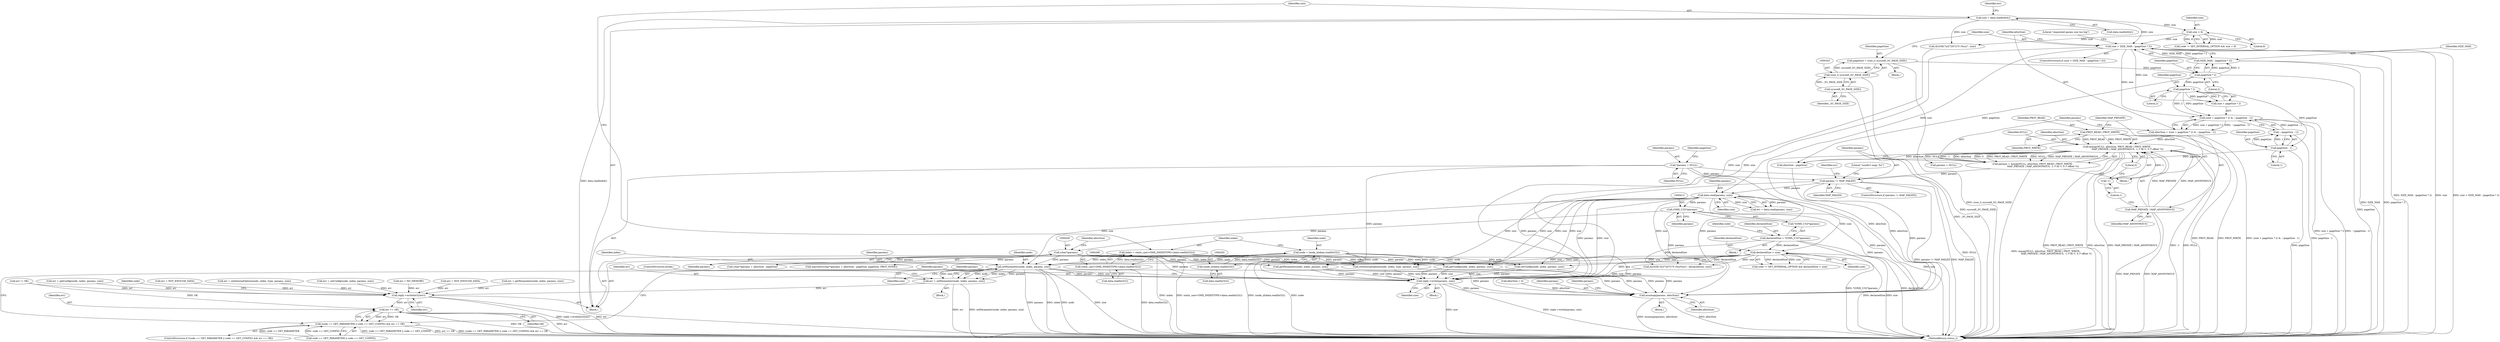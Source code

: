 digraph "0_Android_295c883fe3105b19bcd0f9e07d54c6b589fc5bff@pointer" {
"1000458" [label="(Call,setParameter(node, index, params, size))"];
"1000289" [label="(Call,node = (node_id)data.readInt32())"];
"1000291" [label="(Call,(node_id)data.readInt32())"];
"1000295" [label="(Call,index = static_cast<OMX_INDEXTYPE>(data.readInt32()))"];
"1000297" [label="(Call,static_cast<OMX_INDEXTYPE>(data.readInt32()))"];
"1000435" [label="(Call,(char*)params)"];
"1000412" [label="(Call,(OMX_U32*)params)"];
"1000392" [label="(Call,data.read(params, size))"];
"1000386" [label="(Call,params != MAP_FAILED)"];
"1000309" [label="(Call,*params = NULL)"];
"1000371" [label="(Call,params = mmap(NULL, allocSize, PROT_READ | PROT_WRITE,\n                            MAP_PRIVATE | MAP_ANONYMOUS, -1 /* fd */, 0 /* offset */))"];
"1000373" [label="(Call,mmap(NULL, allocSize, PROT_READ | PROT_WRITE,\n                            MAP_PRIVATE | MAP_ANONYMOUS, -1 /* fd */, 0 /* offset */))"];
"1000359" [label="(Call,allocSize = (size + pageSize * 2) & ~(pageSize - 1))"];
"1000361" [label="(Call,(size + pageSize * 2) & ~(pageSize - 1))"];
"1000347" [label="(Call,size > SIZE_MAX - (pageSize * 2))"];
"1000325" [label="(Call,size < 8)"];
"1000301" [label="(Call,size = data.readInt64())"];
"1000349" [label="(Call,SIZE_MAX - (pageSize * 2))"];
"1000351" [label="(Call,pageSize * 2)"];
"1000340" [label="(Call,pageSize = (size_t) sysconf(_SC_PAGE_SIZE))"];
"1000342" [label="(Call,(size_t) sysconf(_SC_PAGE_SIZE))"];
"1000344" [label="(Call,sysconf(_SC_PAGE_SIZE))"];
"1000364" [label="(Call,pageSize * 2)"];
"1000367" [label="(Call,~(pageSize - 1))"];
"1000368" [label="(Call,pageSize - 1)"];
"1000376" [label="(Call,PROT_READ | PROT_WRITE)"];
"1000379" [label="(Call,MAP_PRIVATE | MAP_ANONYMOUS)"];
"1000382" [label="(Call,-1)"];
"1000420" [label="(Call,declaredSize > size)"];
"1000409" [label="(Call,declaredSize = *(OMX_U32*)params)"];
"1000456" [label="(Call,err = setParameter(node, index, params, size))"];
"1000507" [label="(Call,reply->writeInt32(err))"];
"1000518" [label="(Call,err == OK)"];
"1000510" [label="(Call,(code == GET_PARAMETER || code == GET_CONFIG) && err == OK)"];
"1000522" [label="(Call,reply->write(params, size))"];
"1000528" [label="(Call,munmap(params, allocSize))"];
"1000510" [label="(Call,(code == GET_PARAMETER || code == GET_CONFIG) && err == OK)"];
"1000297" [label="(Call,static_cast<OMX_INDEXTYPE>(data.readInt32()))"];
"1000310" [label="(Identifier,params)"];
"1000349" [label="(Call,SIZE_MAX - (pageSize * 2))"];
"1000416" [label="(Call,code != SET_INTERNAL_OPTION && declaredSize > size)"];
"1000321" [label="(Call,code != SET_INTERNAL_OPTION && size < 8)"];
"1000524" [label="(Identifier,size)"];
"1000384" [label="(Literal,0)"];
"1000434" [label="(Call,(char*)params + allocSize - pageSize)"];
"1000420" [label="(Call,declaredSize > size)"];
"1000325" [label="(Call,size < 8)"];
"1000520" [label="(Identifier,OK)"];
"1000509" [label="(ControlStructure,if ((code == GET_PARAMETER || code == GET_CONFIG) && err == OK))"];
"1000337" [label="(Call,err = NO_MEMORY)"];
"1000449" [label="(Call,getParameter(node, index, params, size))"];
"1000348" [label="(Identifier,size)"];
"1000461" [label="(Identifier,params)"];
"1000295" [label="(Call,index = static_cast<OMX_INDEXTYPE>(data.readInt32()))"];
"1000374" [label="(Identifier,NULL)"];
"1000311" [label="(Identifier,NULL)"];
"1000344" [label="(Call,sysconf(_SC_PAGE_SIZE))"];
"1000293" [label="(Call,data.readInt32())"];
"1000306" [label="(Identifier,err)"];
"1000382" [label="(Call,-1)"];
"1000421" [label="(Identifier,declaredSize)"];
"1000467" [label="(Call,getConfig(node, index, params, size))"];
"1001343" [label="(MethodReturn,status_t)"];
"1000352" [label="(Identifier,pageSize)"];
"1000392" [label="(Call,data.read(params, size))"];
"1000375" [label="(Identifier,allocSize)"];
"1000437" [label="(Identifier,params)"];
"1000422" [label="(Identifier,size)"];
"1000369" [label="(Identifier,pageSize)"];
"1000385" [label="(ControlStructure,if (params != MAP_FAILED))"];
"1000459" [label="(Identifier,node)"];
"1000317" [label="(Call,allocSize = 0)"];
"1000410" [label="(Identifier,declaredSize)"];
"1000405" [label="(Call,err = NOT_ENOUGH_DATA)"];
"1000394" [label="(Identifier,size)"];
"1000528" [label="(Call,munmap(params, allocSize))"];
"1000511" [label="(Call,code == GET_PARAMETER || code == GET_CONFIG)"];
"1000302" [label="(Identifier,size)"];
"1000350" [label="(Identifier,SIZE_MAX)"];
"1000360" [label="(Identifier,allocSize)"];
"1000356" [label="(Literal,\"requested param size too big\")"];
"1000396" [label="(Call,err != OK)"];
"1000518" [label="(Call,err == OK)"];
"1000370" [label="(Literal,1)"];
"1000530" [label="(Identifier,allocSize)"];
"1000522" [label="(Call,reply->write(params, size))"];
"1000387" [label="(Identifier,params)"];
"1000521" [label="(Block,)"];
"1000388" [label="(Identifier,MAP_FAILED)"];
"1000291" [label="(Call,(node_id)data.readInt32())"];
"1000447" [label="(Call,err = getParameter(node, index, params, size))"];
"1000373" [label="(Call,mmap(NULL, allocSize, PROT_READ | PROT_WRITE,\n                            MAP_PRIVATE | MAP_ANONYMOUS, -1 /* fd */, 0 /* offset */))"];
"1000353" [label="(Literal,2)"];
"1000361" [label="(Call,(size + pageSize * 2) & ~(pageSize - 1))"];
"1000377" [label="(Identifier,PROT_READ)"];
"1000368" [label="(Call,pageSize - 1)"];
"1000523" [label="(Identifier,params)"];
"1000345" [label="(Identifier,_SC_PAGE_SIZE)"];
"1000386" [label="(Call,params != MAP_FAILED)"];
"1000314" [label="(Identifier,pageSize)"];
"1000362" [label="(Call,size + pageSize * 2)"];
"1000347" [label="(Call,size > SIZE_MAX - (pageSize * 2))"];
"1000376" [label="(Call,PROT_READ | PROT_WRITE)"];
"1000460" [label="(Identifier,index)"];
"1000424" [label="(Call,ALOGE(\"b/27207275 (%u/%zu)\", declaredSize, size))"];
"1000531" [label="(Call,params = NULL)"];
"1000336" [label="(Block,)"];
"1000433" [label="(Call,mprotect((char*)params + allocSize - pageSize, pageSize, PROT_NONE))"];
"1000342" [label="(Call,(size_t) sysconf(_SC_PAGE_SIZE))"];
"1000381" [label="(Identifier,MAP_ANONYMOUS)"];
"1000418" [label="(Identifier,code)"];
"1000283" [label="(Block,)"];
"1000367" [label="(Call,~(pageSize - 1))"];
"1000476" [label="(Call,setConfig(node, index, params, size))"];
"1000463" [label="(ControlStructure,break;)"];
"1000508" [label="(Identifier,err)"];
"1000359" [label="(Call,allocSize = (size + pageSize * 2) & ~(pageSize - 1))"];
"1000366" [label="(Literal,2)"];
"1000301" [label="(Call,size = data.readInt64())"];
"1000456" [label="(Call,err = setParameter(node, index, params, size))"];
"1000303" [label="(Call,data.readInt64())"];
"1000393" [label="(Identifier,params)"];
"1000341" [label="(Identifier,pageSize)"];
"1000462" [label="(Identifier,size)"];
"1000299" [label="(Call,data.readInt32())"];
"1000457" [label="(Identifier,err)"];
"1000529" [label="(Identifier,params)"];
"1000412" [label="(Call,(OMX_U32*)params)"];
"1000465" [label="(Call,err = getConfig(node, index, params, size))"];
"1000526" [label="(Identifier,params)"];
"1000391" [label="(Identifier,err)"];
"1000296" [label="(Identifier,index)"];
"1000527" [label="(Block,)"];
"1000513" [label="(Identifier,code)"];
"1000532" [label="(Identifier,params)"];
"1000290" [label="(Identifier,node)"];
"1000364" [label="(Call,pageSize * 2)"];
"1000458" [label="(Call,setParameter(node, index, params, size))"];
"1000309" [label="(Call,*params = NULL)"];
"1000346" [label="(ControlStructure,if (size > SIZE_MAX - (pageSize * 2)))"];
"1000438" [label="(Call,allocSize - pageSize)"];
"1000365" [label="(Identifier,pageSize)"];
"1000411" [label="(Call,*(OMX_U32*)params)"];
"1000379" [label="(Call,MAP_PRIVATE | MAP_ANONYMOUS)"];
"1000435" [label="(Call,(char*)params)"];
"1000329" [label="(Call,ALOGE(\"b/27207275 (%zu)\", size))"];
"1000305" [label="(Call,err = NOT_ENOUGH_DATA)"];
"1000358" [label="(Block,)"];
"1000372" [label="(Identifier,params)"];
"1000492" [label="(Call,setInternalOption(node, index, type, params, size))"];
"1000519" [label="(Identifier,err)"];
"1000340" [label="(Call,pageSize = (size_t) sysconf(_SC_PAGE_SIZE))"];
"1000507" [label="(Call,reply->writeInt32(err))"];
"1000390" [label="(Call,err = data.read(params, size))"];
"1000445" [label="(Block,)"];
"1000439" [label="(Identifier,allocSize)"];
"1000504" [label="(Literal,\"couldn't map: %s\")"];
"1000351" [label="(Call,pageSize * 2)"];
"1000490" [label="(Call,err = setInternalOption(node, index, type, params, size))"];
"1000404" [label="(Block,)"];
"1000326" [label="(Identifier,size)"];
"1000371" [label="(Call,params = mmap(NULL, allocSize, PROT_READ | PROT_WRITE,\n                            MAP_PRIVATE | MAP_ANONYMOUS, -1 /* fd */, 0 /* offset */))"];
"1000378" [label="(Identifier,PROT_WRITE)"];
"1000409" [label="(Call,declaredSize = *(OMX_U32*)params)"];
"1000380" [label="(Identifier,MAP_PRIVATE)"];
"1000383" [label="(Literal,1)"];
"1000327" [label="(Literal,8)"];
"1000474" [label="(Call,err = setConfig(node, index, params, size))"];
"1000289" [label="(Call,node = (node_id)data.readInt32())"];
"1000414" [label="(Identifier,params)"];
"1000458" -> "1000456"  [label="AST: "];
"1000458" -> "1000462"  [label="CFG: "];
"1000459" -> "1000458"  [label="AST: "];
"1000460" -> "1000458"  [label="AST: "];
"1000461" -> "1000458"  [label="AST: "];
"1000462" -> "1000458"  [label="AST: "];
"1000456" -> "1000458"  [label="CFG: "];
"1000458" -> "1001343"  [label="DDG: params"];
"1000458" -> "1001343"  [label="DDG: index"];
"1000458" -> "1001343"  [label="DDG: node"];
"1000458" -> "1001343"  [label="DDG: size"];
"1000458" -> "1000456"  [label="DDG: node"];
"1000458" -> "1000456"  [label="DDG: index"];
"1000458" -> "1000456"  [label="DDG: params"];
"1000458" -> "1000456"  [label="DDG: size"];
"1000289" -> "1000458"  [label="DDG: node"];
"1000295" -> "1000458"  [label="DDG: index"];
"1000435" -> "1000458"  [label="DDG: params"];
"1000392" -> "1000458"  [label="DDG: size"];
"1000420" -> "1000458"  [label="DDG: size"];
"1000458" -> "1000522"  [label="DDG: params"];
"1000458" -> "1000522"  [label="DDG: size"];
"1000458" -> "1000528"  [label="DDG: params"];
"1000289" -> "1000283"  [label="AST: "];
"1000289" -> "1000291"  [label="CFG: "];
"1000290" -> "1000289"  [label="AST: "];
"1000291" -> "1000289"  [label="AST: "];
"1000296" -> "1000289"  [label="CFG: "];
"1000289" -> "1001343"  [label="DDG: (node_id)data.readInt32()"];
"1000289" -> "1001343"  [label="DDG: node"];
"1000291" -> "1000289"  [label="DDG: data.readInt32()"];
"1000289" -> "1000449"  [label="DDG: node"];
"1000289" -> "1000467"  [label="DDG: node"];
"1000289" -> "1000476"  [label="DDG: node"];
"1000289" -> "1000492"  [label="DDG: node"];
"1000291" -> "1000293"  [label="CFG: "];
"1000292" -> "1000291"  [label="AST: "];
"1000293" -> "1000291"  [label="AST: "];
"1000295" -> "1000283"  [label="AST: "];
"1000295" -> "1000297"  [label="CFG: "];
"1000296" -> "1000295"  [label="AST: "];
"1000297" -> "1000295"  [label="AST: "];
"1000302" -> "1000295"  [label="CFG: "];
"1000295" -> "1001343"  [label="DDG: index"];
"1000295" -> "1001343"  [label="DDG: static_cast<OMX_INDEXTYPE>(data.readInt32())"];
"1000297" -> "1000295"  [label="DDG: data.readInt32()"];
"1000295" -> "1000449"  [label="DDG: index"];
"1000295" -> "1000467"  [label="DDG: index"];
"1000295" -> "1000476"  [label="DDG: index"];
"1000295" -> "1000492"  [label="DDG: index"];
"1000297" -> "1000299"  [label="CFG: "];
"1000298" -> "1000297"  [label="AST: "];
"1000299" -> "1000297"  [label="AST: "];
"1000297" -> "1001343"  [label="DDG: data.readInt32()"];
"1000435" -> "1000434"  [label="AST: "];
"1000435" -> "1000437"  [label="CFG: "];
"1000436" -> "1000435"  [label="AST: "];
"1000437" -> "1000435"  [label="AST: "];
"1000439" -> "1000435"  [label="CFG: "];
"1000435" -> "1000433"  [label="DDG: params"];
"1000435" -> "1000434"  [label="DDG: params"];
"1000412" -> "1000435"  [label="DDG: params"];
"1000435" -> "1000449"  [label="DDG: params"];
"1000435" -> "1000467"  [label="DDG: params"];
"1000435" -> "1000476"  [label="DDG: params"];
"1000435" -> "1000492"  [label="DDG: params"];
"1000435" -> "1000522"  [label="DDG: params"];
"1000435" -> "1000528"  [label="DDG: params"];
"1000412" -> "1000411"  [label="AST: "];
"1000412" -> "1000414"  [label="CFG: "];
"1000413" -> "1000412"  [label="AST: "];
"1000414" -> "1000412"  [label="AST: "];
"1000411" -> "1000412"  [label="CFG: "];
"1000392" -> "1000412"  [label="DDG: params"];
"1000412" -> "1000522"  [label="DDG: params"];
"1000412" -> "1000528"  [label="DDG: params"];
"1000392" -> "1000390"  [label="AST: "];
"1000392" -> "1000394"  [label="CFG: "];
"1000393" -> "1000392"  [label="AST: "];
"1000394" -> "1000392"  [label="AST: "];
"1000390" -> "1000392"  [label="CFG: "];
"1000392" -> "1001343"  [label="DDG: size"];
"1000392" -> "1000390"  [label="DDG: params"];
"1000392" -> "1000390"  [label="DDG: size"];
"1000386" -> "1000392"  [label="DDG: params"];
"1000347" -> "1000392"  [label="DDG: size"];
"1000392" -> "1000420"  [label="DDG: size"];
"1000392" -> "1000424"  [label="DDG: size"];
"1000392" -> "1000449"  [label="DDG: size"];
"1000392" -> "1000467"  [label="DDG: size"];
"1000392" -> "1000476"  [label="DDG: size"];
"1000392" -> "1000492"  [label="DDG: size"];
"1000392" -> "1000522"  [label="DDG: params"];
"1000392" -> "1000522"  [label="DDG: size"];
"1000392" -> "1000528"  [label="DDG: params"];
"1000386" -> "1000385"  [label="AST: "];
"1000386" -> "1000388"  [label="CFG: "];
"1000387" -> "1000386"  [label="AST: "];
"1000388" -> "1000386"  [label="AST: "];
"1000391" -> "1000386"  [label="CFG: "];
"1000504" -> "1000386"  [label="CFG: "];
"1000386" -> "1001343"  [label="DDG: MAP_FAILED"];
"1000386" -> "1001343"  [label="DDG: params != MAP_FAILED"];
"1000309" -> "1000386"  [label="DDG: params"];
"1000371" -> "1000386"  [label="DDG: params"];
"1000386" -> "1000522"  [label="DDG: params"];
"1000386" -> "1000528"  [label="DDG: params"];
"1000309" -> "1000283"  [label="AST: "];
"1000309" -> "1000311"  [label="CFG: "];
"1000310" -> "1000309"  [label="AST: "];
"1000311" -> "1000309"  [label="AST: "];
"1000314" -> "1000309"  [label="CFG: "];
"1000309" -> "1001343"  [label="DDG: NULL"];
"1000309" -> "1000522"  [label="DDG: params"];
"1000309" -> "1000528"  [label="DDG: params"];
"1000371" -> "1000358"  [label="AST: "];
"1000371" -> "1000373"  [label="CFG: "];
"1000372" -> "1000371"  [label="AST: "];
"1000373" -> "1000371"  [label="AST: "];
"1000387" -> "1000371"  [label="CFG: "];
"1000371" -> "1001343"  [label="DDG: mmap(NULL, allocSize, PROT_READ | PROT_WRITE,\n                            MAP_PRIVATE | MAP_ANONYMOUS, -1 /* fd */, 0 /* offset */)"];
"1000373" -> "1000371"  [label="DDG: -1"];
"1000373" -> "1000371"  [label="DDG: allocSize"];
"1000373" -> "1000371"  [label="DDG: 0"];
"1000373" -> "1000371"  [label="DDG: PROT_READ | PROT_WRITE"];
"1000373" -> "1000371"  [label="DDG: NULL"];
"1000373" -> "1000371"  [label="DDG: MAP_PRIVATE | MAP_ANONYMOUS"];
"1000373" -> "1000384"  [label="CFG: "];
"1000374" -> "1000373"  [label="AST: "];
"1000375" -> "1000373"  [label="AST: "];
"1000376" -> "1000373"  [label="AST: "];
"1000379" -> "1000373"  [label="AST: "];
"1000382" -> "1000373"  [label="AST: "];
"1000384" -> "1000373"  [label="AST: "];
"1000373" -> "1001343"  [label="DDG: PROT_READ | PROT_WRITE"];
"1000373" -> "1001343"  [label="DDG: allocSize"];
"1000373" -> "1001343"  [label="DDG: MAP_PRIVATE | MAP_ANONYMOUS"];
"1000373" -> "1001343"  [label="DDG: -1"];
"1000373" -> "1001343"  [label="DDG: NULL"];
"1000359" -> "1000373"  [label="DDG: allocSize"];
"1000376" -> "1000373"  [label="DDG: PROT_READ"];
"1000376" -> "1000373"  [label="DDG: PROT_WRITE"];
"1000379" -> "1000373"  [label="DDG: MAP_PRIVATE"];
"1000379" -> "1000373"  [label="DDG: MAP_ANONYMOUS"];
"1000382" -> "1000373"  [label="DDG: 1"];
"1000373" -> "1000438"  [label="DDG: allocSize"];
"1000373" -> "1000528"  [label="DDG: allocSize"];
"1000373" -> "1000531"  [label="DDG: NULL"];
"1000359" -> "1000358"  [label="AST: "];
"1000359" -> "1000361"  [label="CFG: "];
"1000360" -> "1000359"  [label="AST: "];
"1000361" -> "1000359"  [label="AST: "];
"1000372" -> "1000359"  [label="CFG: "];
"1000359" -> "1001343"  [label="DDG: (size + pageSize * 2) & ~(pageSize - 1)"];
"1000361" -> "1000359"  [label="DDG: size + pageSize * 2"];
"1000361" -> "1000359"  [label="DDG: ~(pageSize - 1)"];
"1000361" -> "1000367"  [label="CFG: "];
"1000362" -> "1000361"  [label="AST: "];
"1000367" -> "1000361"  [label="AST: "];
"1000361" -> "1001343"  [label="DDG: ~(pageSize - 1)"];
"1000361" -> "1001343"  [label="DDG: size + pageSize * 2"];
"1000347" -> "1000361"  [label="DDG: size"];
"1000364" -> "1000361"  [label="DDG: pageSize"];
"1000364" -> "1000361"  [label="DDG: 2"];
"1000367" -> "1000361"  [label="DDG: pageSize - 1"];
"1000347" -> "1000346"  [label="AST: "];
"1000347" -> "1000349"  [label="CFG: "];
"1000348" -> "1000347"  [label="AST: "];
"1000349" -> "1000347"  [label="AST: "];
"1000356" -> "1000347"  [label="CFG: "];
"1000360" -> "1000347"  [label="CFG: "];
"1000347" -> "1001343"  [label="DDG: SIZE_MAX - (pageSize * 2)"];
"1000347" -> "1001343"  [label="DDG: size"];
"1000347" -> "1001343"  [label="DDG: size > SIZE_MAX - (pageSize * 2)"];
"1000325" -> "1000347"  [label="DDG: size"];
"1000301" -> "1000347"  [label="DDG: size"];
"1000349" -> "1000347"  [label="DDG: SIZE_MAX"];
"1000349" -> "1000347"  [label="DDG: pageSize * 2"];
"1000347" -> "1000362"  [label="DDG: size"];
"1000347" -> "1000522"  [label="DDG: size"];
"1000325" -> "1000321"  [label="AST: "];
"1000325" -> "1000327"  [label="CFG: "];
"1000326" -> "1000325"  [label="AST: "];
"1000327" -> "1000325"  [label="AST: "];
"1000321" -> "1000325"  [label="CFG: "];
"1000325" -> "1000321"  [label="DDG: size"];
"1000325" -> "1000321"  [label="DDG: 8"];
"1000301" -> "1000325"  [label="DDG: size"];
"1000325" -> "1000329"  [label="DDG: size"];
"1000301" -> "1000283"  [label="AST: "];
"1000301" -> "1000303"  [label="CFG: "];
"1000302" -> "1000301"  [label="AST: "];
"1000303" -> "1000301"  [label="AST: "];
"1000306" -> "1000301"  [label="CFG: "];
"1000301" -> "1001343"  [label="DDG: data.readInt64()"];
"1000301" -> "1000329"  [label="DDG: size"];
"1000349" -> "1000351"  [label="CFG: "];
"1000350" -> "1000349"  [label="AST: "];
"1000351" -> "1000349"  [label="AST: "];
"1000349" -> "1001343"  [label="DDG: pageSize * 2"];
"1000349" -> "1001343"  [label="DDG: SIZE_MAX"];
"1000351" -> "1000349"  [label="DDG: pageSize"];
"1000351" -> "1000349"  [label="DDG: 2"];
"1000351" -> "1000353"  [label="CFG: "];
"1000352" -> "1000351"  [label="AST: "];
"1000353" -> "1000351"  [label="AST: "];
"1000351" -> "1001343"  [label="DDG: pageSize"];
"1000340" -> "1000351"  [label="DDG: pageSize"];
"1000351" -> "1000364"  [label="DDG: pageSize"];
"1000351" -> "1000438"  [label="DDG: pageSize"];
"1000340" -> "1000336"  [label="AST: "];
"1000340" -> "1000342"  [label="CFG: "];
"1000341" -> "1000340"  [label="AST: "];
"1000342" -> "1000340"  [label="AST: "];
"1000348" -> "1000340"  [label="CFG: "];
"1000340" -> "1001343"  [label="DDG: (size_t) sysconf(_SC_PAGE_SIZE)"];
"1000342" -> "1000340"  [label="DDG: sysconf(_SC_PAGE_SIZE)"];
"1000342" -> "1000344"  [label="CFG: "];
"1000343" -> "1000342"  [label="AST: "];
"1000344" -> "1000342"  [label="AST: "];
"1000342" -> "1001343"  [label="DDG: sysconf(_SC_PAGE_SIZE)"];
"1000344" -> "1000342"  [label="DDG: _SC_PAGE_SIZE"];
"1000344" -> "1000345"  [label="CFG: "];
"1000345" -> "1000344"  [label="AST: "];
"1000344" -> "1001343"  [label="DDG: _SC_PAGE_SIZE"];
"1000364" -> "1000362"  [label="AST: "];
"1000364" -> "1000366"  [label="CFG: "];
"1000365" -> "1000364"  [label="AST: "];
"1000366" -> "1000364"  [label="AST: "];
"1000362" -> "1000364"  [label="CFG: "];
"1000364" -> "1000362"  [label="DDG: pageSize"];
"1000364" -> "1000362"  [label="DDG: 2"];
"1000364" -> "1000368"  [label="DDG: pageSize"];
"1000367" -> "1000368"  [label="CFG: "];
"1000368" -> "1000367"  [label="AST: "];
"1000367" -> "1001343"  [label="DDG: pageSize - 1"];
"1000368" -> "1000367"  [label="DDG: pageSize"];
"1000368" -> "1000367"  [label="DDG: 1"];
"1000368" -> "1000370"  [label="CFG: "];
"1000369" -> "1000368"  [label="AST: "];
"1000370" -> "1000368"  [label="AST: "];
"1000368" -> "1001343"  [label="DDG: pageSize"];
"1000368" -> "1000438"  [label="DDG: pageSize"];
"1000376" -> "1000378"  [label="CFG: "];
"1000377" -> "1000376"  [label="AST: "];
"1000378" -> "1000376"  [label="AST: "];
"1000380" -> "1000376"  [label="CFG: "];
"1000376" -> "1001343"  [label="DDG: PROT_READ"];
"1000376" -> "1001343"  [label="DDG: PROT_WRITE"];
"1000379" -> "1000381"  [label="CFG: "];
"1000380" -> "1000379"  [label="AST: "];
"1000381" -> "1000379"  [label="AST: "];
"1000383" -> "1000379"  [label="CFG: "];
"1000379" -> "1001343"  [label="DDG: MAP_PRIVATE"];
"1000379" -> "1001343"  [label="DDG: MAP_ANONYMOUS"];
"1000382" -> "1000383"  [label="CFG: "];
"1000383" -> "1000382"  [label="AST: "];
"1000384" -> "1000382"  [label="CFG: "];
"1000420" -> "1000416"  [label="AST: "];
"1000420" -> "1000422"  [label="CFG: "];
"1000421" -> "1000420"  [label="AST: "];
"1000422" -> "1000420"  [label="AST: "];
"1000416" -> "1000420"  [label="CFG: "];
"1000420" -> "1001343"  [label="DDG: size"];
"1000420" -> "1001343"  [label="DDG: declaredSize"];
"1000420" -> "1000416"  [label="DDG: declaredSize"];
"1000420" -> "1000416"  [label="DDG: size"];
"1000409" -> "1000420"  [label="DDG: declaredSize"];
"1000420" -> "1000424"  [label="DDG: declaredSize"];
"1000420" -> "1000424"  [label="DDG: size"];
"1000420" -> "1000449"  [label="DDG: size"];
"1000420" -> "1000467"  [label="DDG: size"];
"1000420" -> "1000476"  [label="DDG: size"];
"1000420" -> "1000492"  [label="DDG: size"];
"1000420" -> "1000522"  [label="DDG: size"];
"1000409" -> "1000404"  [label="AST: "];
"1000409" -> "1000411"  [label="CFG: "];
"1000410" -> "1000409"  [label="AST: "];
"1000411" -> "1000409"  [label="AST: "];
"1000418" -> "1000409"  [label="CFG: "];
"1000409" -> "1001343"  [label="DDG: *(OMX_U32*)params"];
"1000409" -> "1001343"  [label="DDG: declaredSize"];
"1000409" -> "1000424"  [label="DDG: declaredSize"];
"1000456" -> "1000445"  [label="AST: "];
"1000457" -> "1000456"  [label="AST: "];
"1000463" -> "1000456"  [label="CFG: "];
"1000456" -> "1001343"  [label="DDG: err"];
"1000456" -> "1001343"  [label="DDG: setParameter(node, index, params, size)"];
"1000456" -> "1000507"  [label="DDG: err"];
"1000507" -> "1000283"  [label="AST: "];
"1000507" -> "1000508"  [label="CFG: "];
"1000508" -> "1000507"  [label="AST: "];
"1000513" -> "1000507"  [label="CFG: "];
"1000507" -> "1001343"  [label="DDG: reply->writeInt32(err)"];
"1000507" -> "1001343"  [label="DDG: err"];
"1000396" -> "1000507"  [label="DDG: err"];
"1000337" -> "1000507"  [label="DDG: err"];
"1000474" -> "1000507"  [label="DDG: err"];
"1000405" -> "1000507"  [label="DDG: err"];
"1000447" -> "1000507"  [label="DDG: err"];
"1000465" -> "1000507"  [label="DDG: err"];
"1000490" -> "1000507"  [label="DDG: err"];
"1000305" -> "1000507"  [label="DDG: err"];
"1000507" -> "1000518"  [label="DDG: err"];
"1000518" -> "1000510"  [label="AST: "];
"1000518" -> "1000520"  [label="CFG: "];
"1000519" -> "1000518"  [label="AST: "];
"1000520" -> "1000518"  [label="AST: "];
"1000510" -> "1000518"  [label="CFG: "];
"1000518" -> "1001343"  [label="DDG: OK"];
"1000518" -> "1001343"  [label="DDG: err"];
"1000518" -> "1000510"  [label="DDG: err"];
"1000518" -> "1000510"  [label="DDG: OK"];
"1000396" -> "1000518"  [label="DDG: OK"];
"1000510" -> "1000509"  [label="AST: "];
"1000510" -> "1000511"  [label="CFG: "];
"1000511" -> "1000510"  [label="AST: "];
"1000523" -> "1000510"  [label="CFG: "];
"1000526" -> "1000510"  [label="CFG: "];
"1000510" -> "1001343"  [label="DDG: code == GET_PARAMETER || code == GET_CONFIG"];
"1000510" -> "1001343"  [label="DDG: err == OK"];
"1000510" -> "1001343"  [label="DDG: (code == GET_PARAMETER || code == GET_CONFIG) && err == OK"];
"1000511" -> "1000510"  [label="DDG: code == GET_PARAMETER"];
"1000511" -> "1000510"  [label="DDG: code == GET_CONFIG"];
"1000522" -> "1000521"  [label="AST: "];
"1000522" -> "1000524"  [label="CFG: "];
"1000523" -> "1000522"  [label="AST: "];
"1000524" -> "1000522"  [label="AST: "];
"1000526" -> "1000522"  [label="CFG: "];
"1000522" -> "1001343"  [label="DDG: size"];
"1000522" -> "1001343"  [label="DDG: reply->write(params, size)"];
"1000492" -> "1000522"  [label="DDG: params"];
"1000492" -> "1000522"  [label="DDG: size"];
"1000467" -> "1000522"  [label="DDG: params"];
"1000467" -> "1000522"  [label="DDG: size"];
"1000476" -> "1000522"  [label="DDG: params"];
"1000476" -> "1000522"  [label="DDG: size"];
"1000449" -> "1000522"  [label="DDG: params"];
"1000449" -> "1000522"  [label="DDG: size"];
"1000329" -> "1000522"  [label="DDG: size"];
"1000424" -> "1000522"  [label="DDG: size"];
"1000522" -> "1000528"  [label="DDG: params"];
"1000528" -> "1000527"  [label="AST: "];
"1000528" -> "1000530"  [label="CFG: "];
"1000529" -> "1000528"  [label="AST: "];
"1000530" -> "1000528"  [label="AST: "];
"1000532" -> "1000528"  [label="CFG: "];
"1000528" -> "1001343"  [label="DDG: munmap(params, allocSize)"];
"1000528" -> "1001343"  [label="DDG: allocSize"];
"1000492" -> "1000528"  [label="DDG: params"];
"1000467" -> "1000528"  [label="DDG: params"];
"1000476" -> "1000528"  [label="DDG: params"];
"1000449" -> "1000528"  [label="DDG: params"];
"1000317" -> "1000528"  [label="DDG: allocSize"];
"1000438" -> "1000528"  [label="DDG: allocSize"];
}
